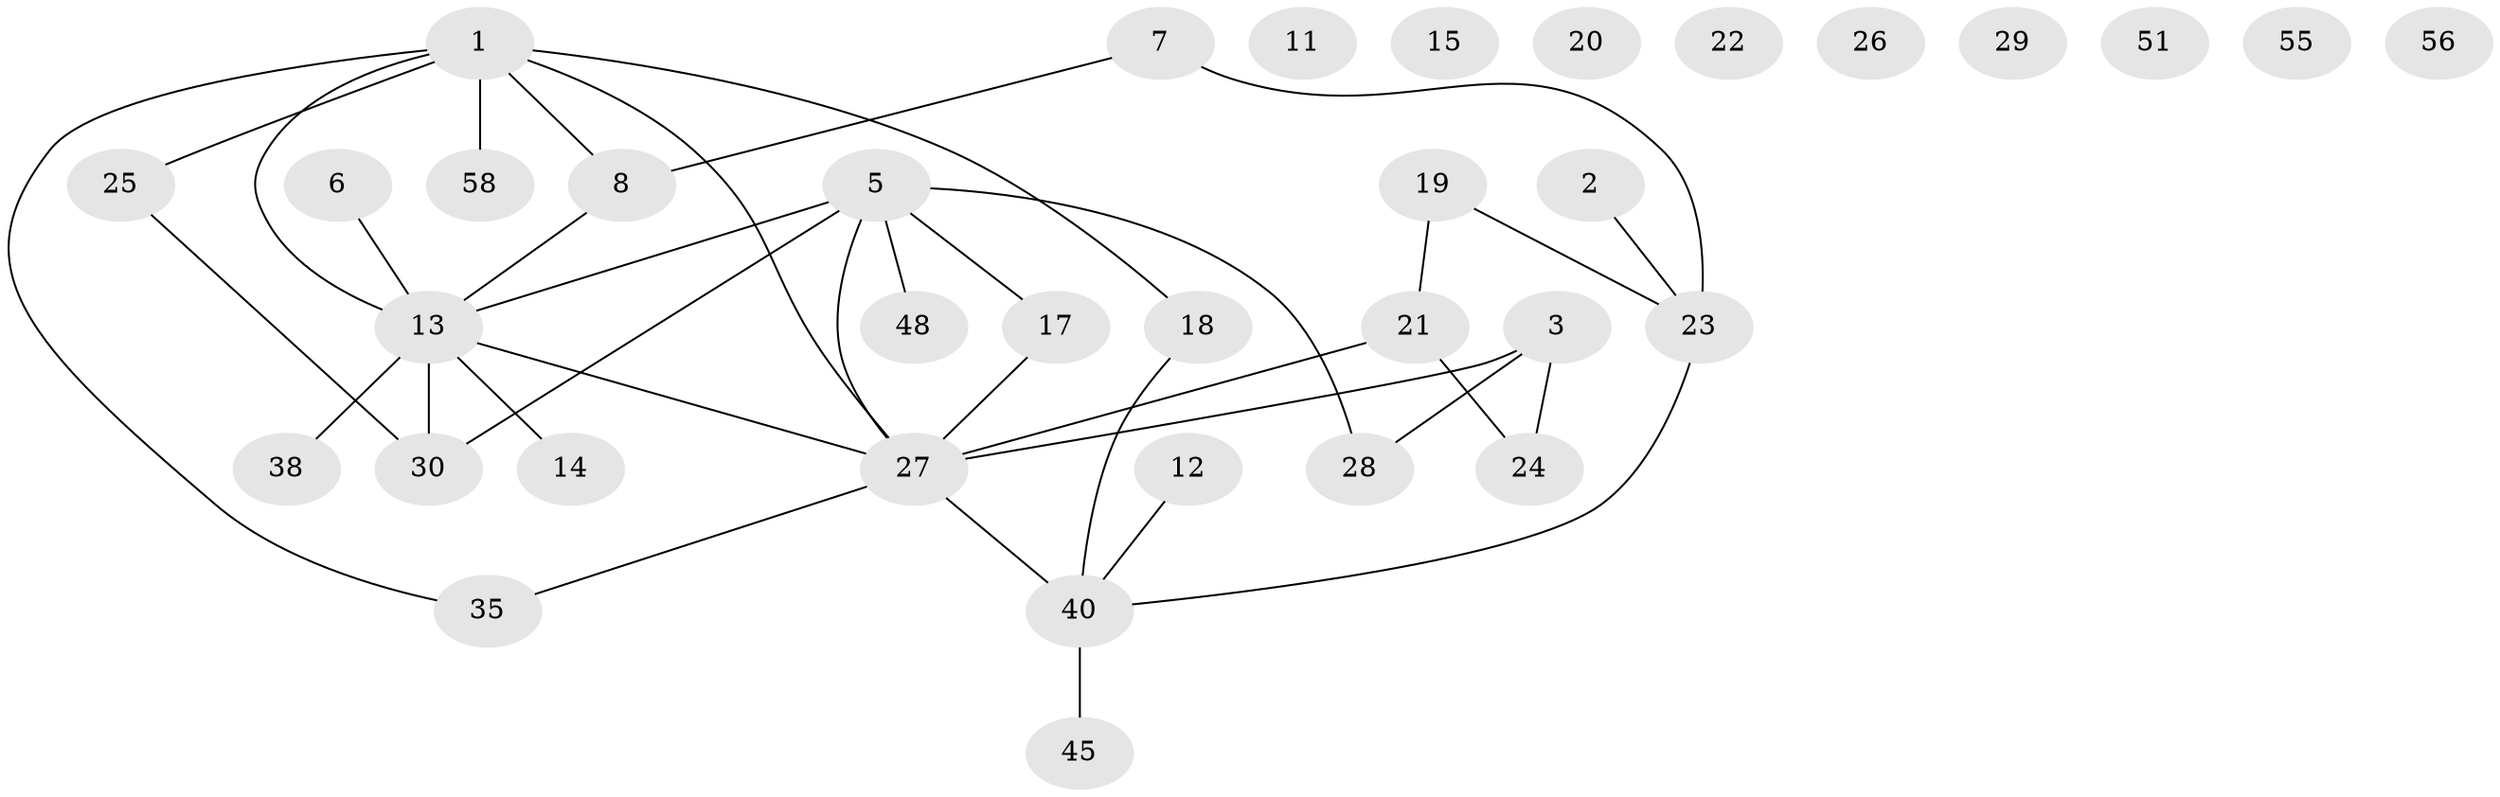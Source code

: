 // original degree distribution, {4: 0.1016949152542373, 1: 0.15254237288135594, 3: 0.22033898305084745, 6: 0.03389830508474576, 2: 0.3050847457627119, 0: 0.15254237288135594, 5: 0.03389830508474576}
// Generated by graph-tools (version 1.1) at 2025/16/03/04/25 18:16:45]
// undirected, 35 vertices, 37 edges
graph export_dot {
graph [start="1"]
  node [color=gray90,style=filled];
  1 [super="+4+16+9"];
  2;
  3 [super="+10+47"];
  5;
  6;
  7;
  8;
  11;
  12 [super="+32"];
  13 [super="+34+44+36"];
  14;
  15;
  17 [super="+31"];
  18;
  19;
  20;
  21 [super="+39"];
  22;
  23 [super="+37"];
  24;
  25;
  26;
  27 [super="+49"];
  28;
  29;
  30 [super="+43"];
  35;
  38;
  40 [super="+50+52"];
  45;
  48;
  51;
  55;
  56;
  58;
  1 -- 8;
  1 -- 58;
  1 -- 27 [weight=2];
  1 -- 18;
  1 -- 35;
  1 -- 25;
  1 -- 13 [weight=2];
  2 -- 23;
  3 -- 28;
  3 -- 27;
  3 -- 24;
  5 -- 28;
  5 -- 48;
  5 -- 27;
  5 -- 13;
  5 -- 30;
  5 -- 17;
  6 -- 13;
  7 -- 8;
  7 -- 23;
  8 -- 13;
  12 -- 40;
  13 -- 14;
  13 -- 30;
  13 -- 27;
  13 -- 38;
  17 -- 27;
  18 -- 40;
  19 -- 21;
  19 -- 23;
  21 -- 24;
  21 -- 27;
  23 -- 40;
  25 -- 30;
  27 -- 40 [weight=2];
  27 -- 35;
  40 -- 45;
}
